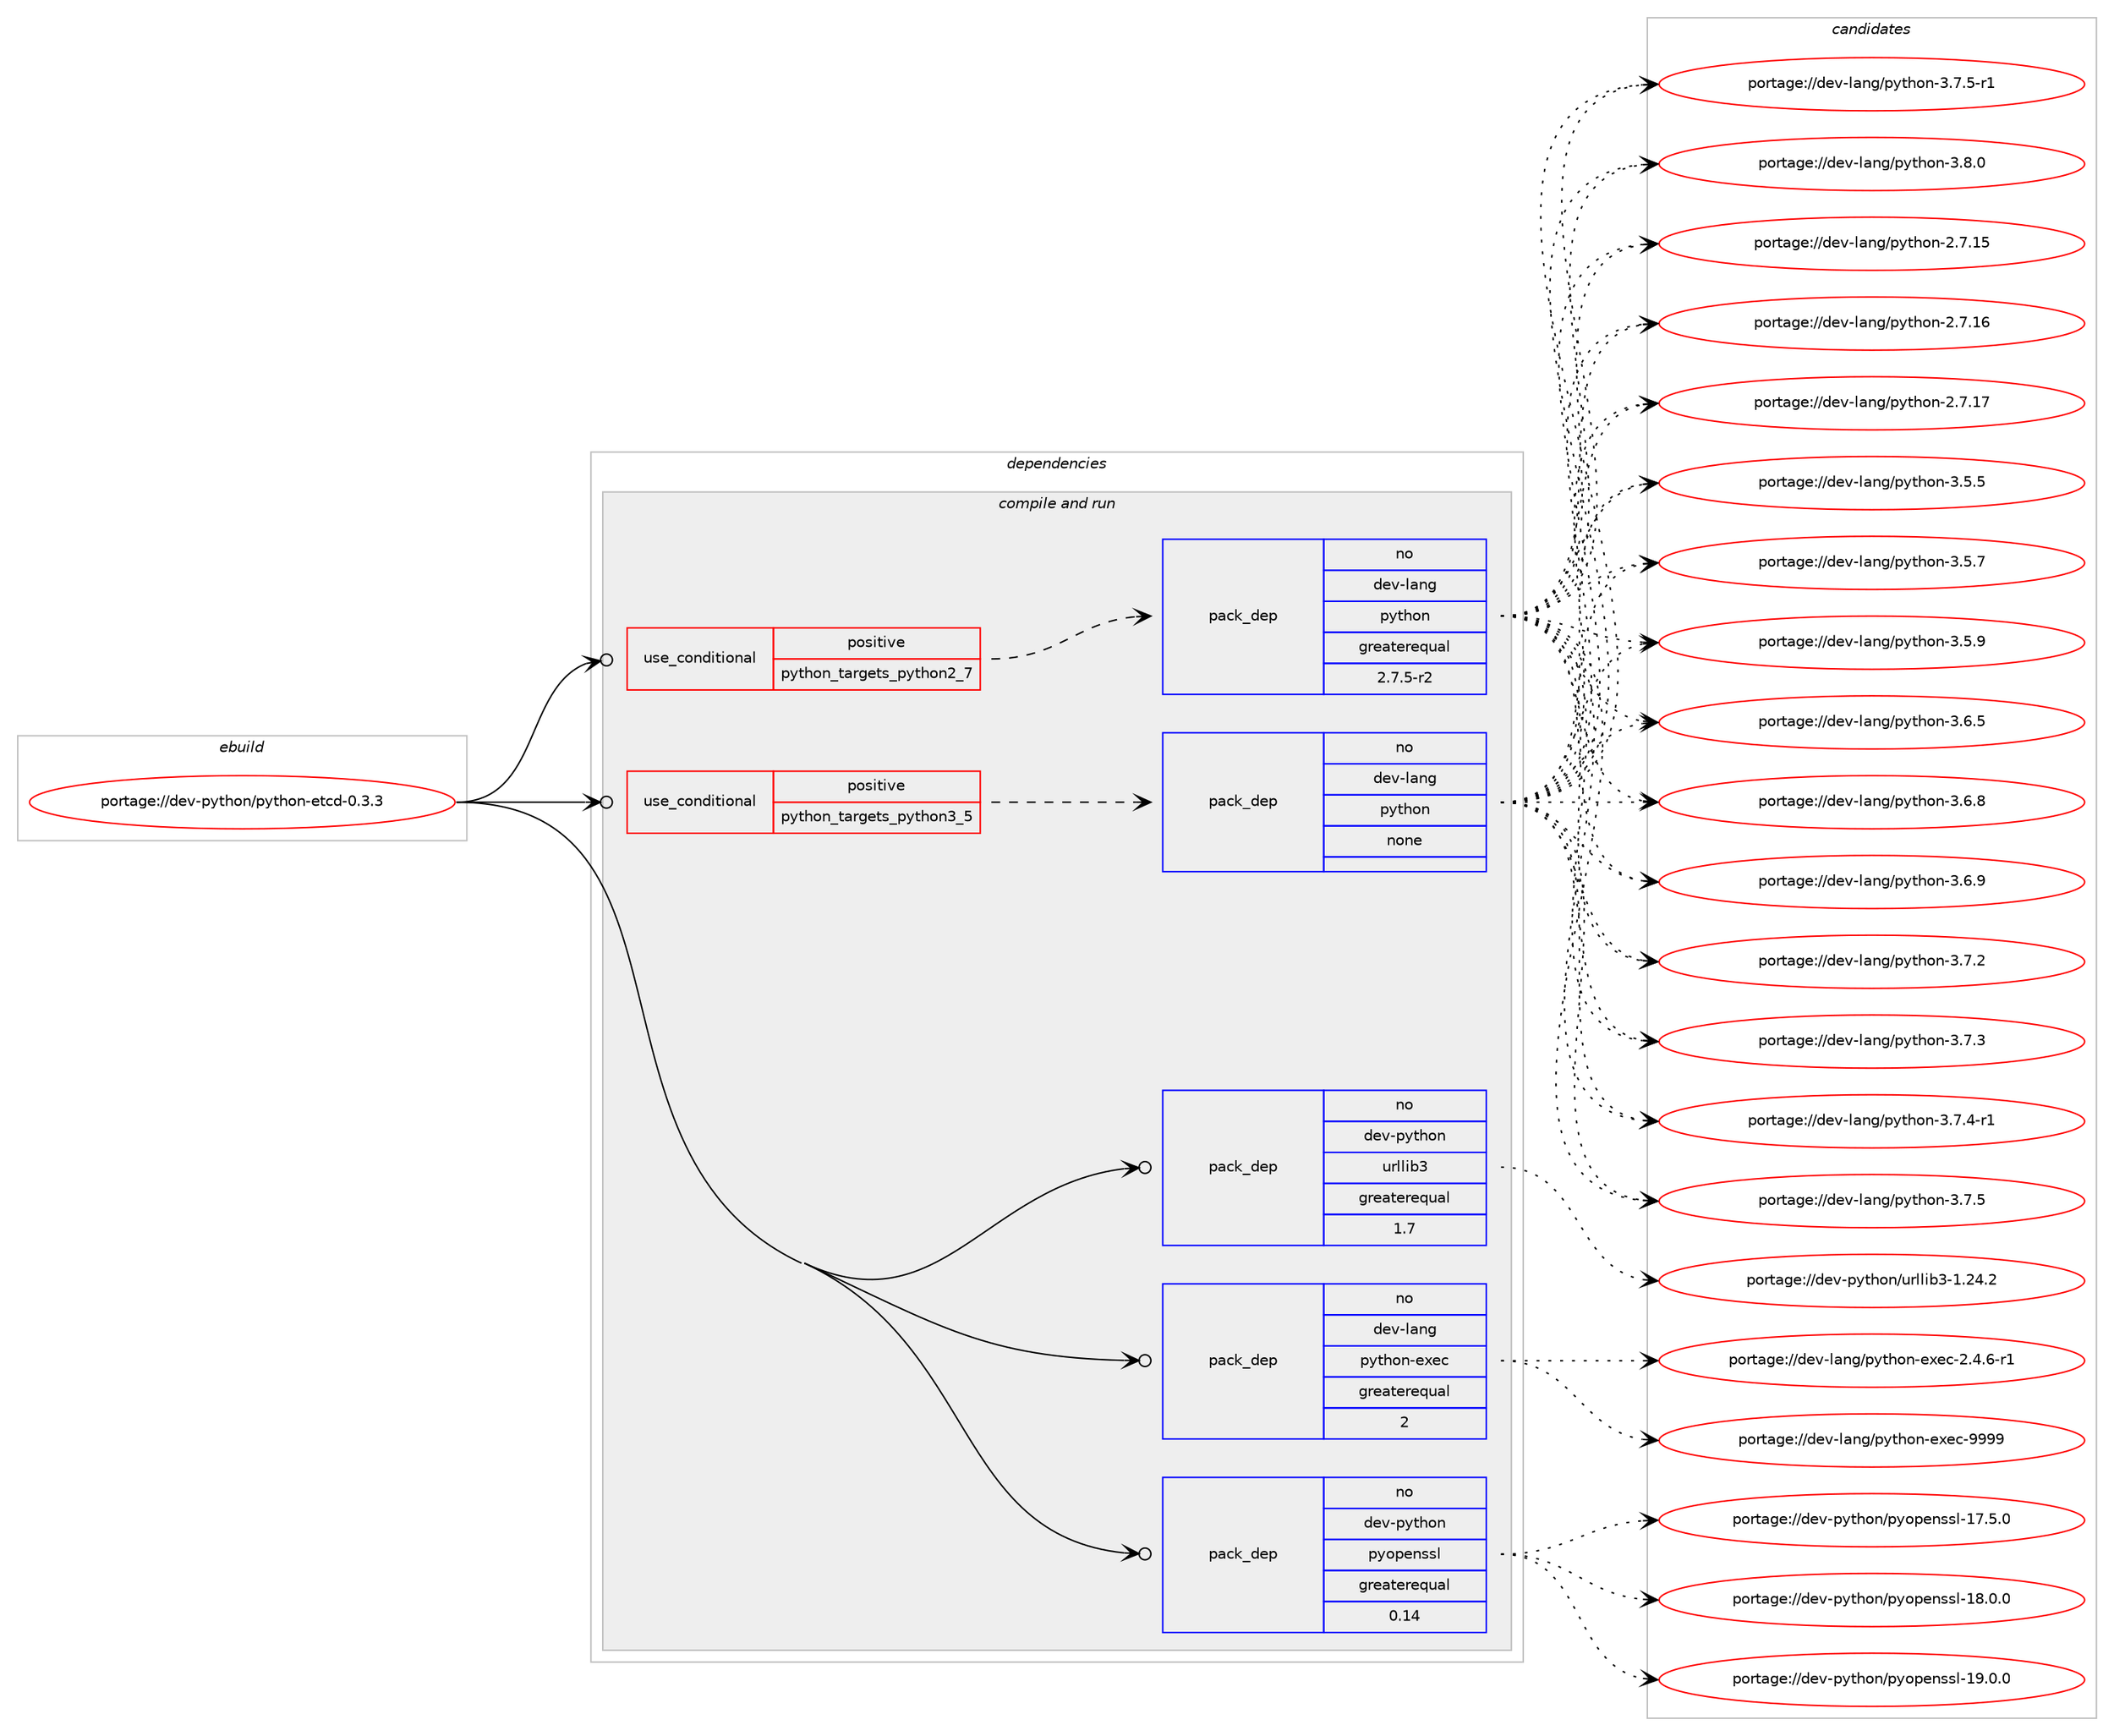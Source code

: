 digraph prolog {

# *************
# Graph options
# *************

newrank=true;
concentrate=true;
compound=true;
graph [rankdir=LR,fontname=Helvetica,fontsize=10,ranksep=1.5];#, ranksep=2.5, nodesep=0.2];
edge  [arrowhead=vee];
node  [fontname=Helvetica,fontsize=10];

# **********
# The ebuild
# **********

subgraph cluster_leftcol {
color=gray;
rank=same;
label=<<i>ebuild</i>>;
id [label="portage://dev-python/python-etcd-0.3.3", color=red, width=4, href="../dev-python/python-etcd-0.3.3.svg"];
}

# ****************
# The dependencies
# ****************

subgraph cluster_midcol {
color=gray;
label=<<i>dependencies</i>>;
subgraph cluster_compile {
fillcolor="#eeeeee";
style=filled;
label=<<i>compile</i>>;
}
subgraph cluster_compileandrun {
fillcolor="#eeeeee";
style=filled;
label=<<i>compile and run</i>>;
subgraph cond36812 {
dependency165951 [label=<<TABLE BORDER="0" CELLBORDER="1" CELLSPACING="0" CELLPADDING="4"><TR><TD ROWSPAN="3" CELLPADDING="10">use_conditional</TD></TR><TR><TD>positive</TD></TR><TR><TD>python_targets_python2_7</TD></TR></TABLE>>, shape=none, color=red];
subgraph pack125747 {
dependency165952 [label=<<TABLE BORDER="0" CELLBORDER="1" CELLSPACING="0" CELLPADDING="4" WIDTH="220"><TR><TD ROWSPAN="6" CELLPADDING="30">pack_dep</TD></TR><TR><TD WIDTH="110">no</TD></TR><TR><TD>dev-lang</TD></TR><TR><TD>python</TD></TR><TR><TD>greaterequal</TD></TR><TR><TD>2.7.5-r2</TD></TR></TABLE>>, shape=none, color=blue];
}
dependency165951:e -> dependency165952:w [weight=20,style="dashed",arrowhead="vee"];
}
id:e -> dependency165951:w [weight=20,style="solid",arrowhead="odotvee"];
subgraph cond36813 {
dependency165953 [label=<<TABLE BORDER="0" CELLBORDER="1" CELLSPACING="0" CELLPADDING="4"><TR><TD ROWSPAN="3" CELLPADDING="10">use_conditional</TD></TR><TR><TD>positive</TD></TR><TR><TD>python_targets_python3_5</TD></TR></TABLE>>, shape=none, color=red];
subgraph pack125748 {
dependency165954 [label=<<TABLE BORDER="0" CELLBORDER="1" CELLSPACING="0" CELLPADDING="4" WIDTH="220"><TR><TD ROWSPAN="6" CELLPADDING="30">pack_dep</TD></TR><TR><TD WIDTH="110">no</TD></TR><TR><TD>dev-lang</TD></TR><TR><TD>python</TD></TR><TR><TD>none</TD></TR><TR><TD></TD></TR></TABLE>>, shape=none, color=blue];
}
dependency165953:e -> dependency165954:w [weight=20,style="dashed",arrowhead="vee"];
}
id:e -> dependency165953:w [weight=20,style="solid",arrowhead="odotvee"];
subgraph pack125749 {
dependency165955 [label=<<TABLE BORDER="0" CELLBORDER="1" CELLSPACING="0" CELLPADDING="4" WIDTH="220"><TR><TD ROWSPAN="6" CELLPADDING="30">pack_dep</TD></TR><TR><TD WIDTH="110">no</TD></TR><TR><TD>dev-lang</TD></TR><TR><TD>python-exec</TD></TR><TR><TD>greaterequal</TD></TR><TR><TD>2</TD></TR></TABLE>>, shape=none, color=blue];
}
id:e -> dependency165955:w [weight=20,style="solid",arrowhead="odotvee"];
subgraph pack125750 {
dependency165956 [label=<<TABLE BORDER="0" CELLBORDER="1" CELLSPACING="0" CELLPADDING="4" WIDTH="220"><TR><TD ROWSPAN="6" CELLPADDING="30">pack_dep</TD></TR><TR><TD WIDTH="110">no</TD></TR><TR><TD>dev-python</TD></TR><TR><TD>pyopenssl</TD></TR><TR><TD>greaterequal</TD></TR><TR><TD>0.14</TD></TR></TABLE>>, shape=none, color=blue];
}
id:e -> dependency165956:w [weight=20,style="solid",arrowhead="odotvee"];
subgraph pack125751 {
dependency165957 [label=<<TABLE BORDER="0" CELLBORDER="1" CELLSPACING="0" CELLPADDING="4" WIDTH="220"><TR><TD ROWSPAN="6" CELLPADDING="30">pack_dep</TD></TR><TR><TD WIDTH="110">no</TD></TR><TR><TD>dev-python</TD></TR><TR><TD>urllib3</TD></TR><TR><TD>greaterequal</TD></TR><TR><TD>1.7</TD></TR></TABLE>>, shape=none, color=blue];
}
id:e -> dependency165957:w [weight=20,style="solid",arrowhead="odotvee"];
}
subgraph cluster_run {
fillcolor="#eeeeee";
style=filled;
label=<<i>run</i>>;
}
}

# **************
# The candidates
# **************

subgraph cluster_choices {
rank=same;
color=gray;
label=<<i>candidates</i>>;

subgraph choice125747 {
color=black;
nodesep=1;
choiceportage10010111845108971101034711212111610411111045504655464953 [label="portage://dev-lang/python-2.7.15", color=red, width=4,href="../dev-lang/python-2.7.15.svg"];
choiceportage10010111845108971101034711212111610411111045504655464954 [label="portage://dev-lang/python-2.7.16", color=red, width=4,href="../dev-lang/python-2.7.16.svg"];
choiceportage10010111845108971101034711212111610411111045504655464955 [label="portage://dev-lang/python-2.7.17", color=red, width=4,href="../dev-lang/python-2.7.17.svg"];
choiceportage100101118451089711010347112121116104111110455146534653 [label="portage://dev-lang/python-3.5.5", color=red, width=4,href="../dev-lang/python-3.5.5.svg"];
choiceportage100101118451089711010347112121116104111110455146534655 [label="portage://dev-lang/python-3.5.7", color=red, width=4,href="../dev-lang/python-3.5.7.svg"];
choiceportage100101118451089711010347112121116104111110455146534657 [label="portage://dev-lang/python-3.5.9", color=red, width=4,href="../dev-lang/python-3.5.9.svg"];
choiceportage100101118451089711010347112121116104111110455146544653 [label="portage://dev-lang/python-3.6.5", color=red, width=4,href="../dev-lang/python-3.6.5.svg"];
choiceportage100101118451089711010347112121116104111110455146544656 [label="portage://dev-lang/python-3.6.8", color=red, width=4,href="../dev-lang/python-3.6.8.svg"];
choiceportage100101118451089711010347112121116104111110455146544657 [label="portage://dev-lang/python-3.6.9", color=red, width=4,href="../dev-lang/python-3.6.9.svg"];
choiceportage100101118451089711010347112121116104111110455146554650 [label="portage://dev-lang/python-3.7.2", color=red, width=4,href="../dev-lang/python-3.7.2.svg"];
choiceportage100101118451089711010347112121116104111110455146554651 [label="portage://dev-lang/python-3.7.3", color=red, width=4,href="../dev-lang/python-3.7.3.svg"];
choiceportage1001011184510897110103471121211161041111104551465546524511449 [label="portage://dev-lang/python-3.7.4-r1", color=red, width=4,href="../dev-lang/python-3.7.4-r1.svg"];
choiceportage100101118451089711010347112121116104111110455146554653 [label="portage://dev-lang/python-3.7.5", color=red, width=4,href="../dev-lang/python-3.7.5.svg"];
choiceportage1001011184510897110103471121211161041111104551465546534511449 [label="portage://dev-lang/python-3.7.5-r1", color=red, width=4,href="../dev-lang/python-3.7.5-r1.svg"];
choiceportage100101118451089711010347112121116104111110455146564648 [label="portage://dev-lang/python-3.8.0", color=red, width=4,href="../dev-lang/python-3.8.0.svg"];
dependency165952:e -> choiceportage10010111845108971101034711212111610411111045504655464953:w [style=dotted,weight="100"];
dependency165952:e -> choiceportage10010111845108971101034711212111610411111045504655464954:w [style=dotted,weight="100"];
dependency165952:e -> choiceportage10010111845108971101034711212111610411111045504655464955:w [style=dotted,weight="100"];
dependency165952:e -> choiceportage100101118451089711010347112121116104111110455146534653:w [style=dotted,weight="100"];
dependency165952:e -> choiceportage100101118451089711010347112121116104111110455146534655:w [style=dotted,weight="100"];
dependency165952:e -> choiceportage100101118451089711010347112121116104111110455146534657:w [style=dotted,weight="100"];
dependency165952:e -> choiceportage100101118451089711010347112121116104111110455146544653:w [style=dotted,weight="100"];
dependency165952:e -> choiceportage100101118451089711010347112121116104111110455146544656:w [style=dotted,weight="100"];
dependency165952:e -> choiceportage100101118451089711010347112121116104111110455146544657:w [style=dotted,weight="100"];
dependency165952:e -> choiceportage100101118451089711010347112121116104111110455146554650:w [style=dotted,weight="100"];
dependency165952:e -> choiceportage100101118451089711010347112121116104111110455146554651:w [style=dotted,weight="100"];
dependency165952:e -> choiceportage1001011184510897110103471121211161041111104551465546524511449:w [style=dotted,weight="100"];
dependency165952:e -> choiceportage100101118451089711010347112121116104111110455146554653:w [style=dotted,weight="100"];
dependency165952:e -> choiceportage1001011184510897110103471121211161041111104551465546534511449:w [style=dotted,weight="100"];
dependency165952:e -> choiceportage100101118451089711010347112121116104111110455146564648:w [style=dotted,weight="100"];
}
subgraph choice125748 {
color=black;
nodesep=1;
choiceportage10010111845108971101034711212111610411111045504655464953 [label="portage://dev-lang/python-2.7.15", color=red, width=4,href="../dev-lang/python-2.7.15.svg"];
choiceportage10010111845108971101034711212111610411111045504655464954 [label="portage://dev-lang/python-2.7.16", color=red, width=4,href="../dev-lang/python-2.7.16.svg"];
choiceportage10010111845108971101034711212111610411111045504655464955 [label="portage://dev-lang/python-2.7.17", color=red, width=4,href="../dev-lang/python-2.7.17.svg"];
choiceportage100101118451089711010347112121116104111110455146534653 [label="portage://dev-lang/python-3.5.5", color=red, width=4,href="../dev-lang/python-3.5.5.svg"];
choiceportage100101118451089711010347112121116104111110455146534655 [label="portage://dev-lang/python-3.5.7", color=red, width=4,href="../dev-lang/python-3.5.7.svg"];
choiceportage100101118451089711010347112121116104111110455146534657 [label="portage://dev-lang/python-3.5.9", color=red, width=4,href="../dev-lang/python-3.5.9.svg"];
choiceportage100101118451089711010347112121116104111110455146544653 [label="portage://dev-lang/python-3.6.5", color=red, width=4,href="../dev-lang/python-3.6.5.svg"];
choiceportage100101118451089711010347112121116104111110455146544656 [label="portage://dev-lang/python-3.6.8", color=red, width=4,href="../dev-lang/python-3.6.8.svg"];
choiceportage100101118451089711010347112121116104111110455146544657 [label="portage://dev-lang/python-3.6.9", color=red, width=4,href="../dev-lang/python-3.6.9.svg"];
choiceportage100101118451089711010347112121116104111110455146554650 [label="portage://dev-lang/python-3.7.2", color=red, width=4,href="../dev-lang/python-3.7.2.svg"];
choiceportage100101118451089711010347112121116104111110455146554651 [label="portage://dev-lang/python-3.7.3", color=red, width=4,href="../dev-lang/python-3.7.3.svg"];
choiceportage1001011184510897110103471121211161041111104551465546524511449 [label="portage://dev-lang/python-3.7.4-r1", color=red, width=4,href="../dev-lang/python-3.7.4-r1.svg"];
choiceportage100101118451089711010347112121116104111110455146554653 [label="portage://dev-lang/python-3.7.5", color=red, width=4,href="../dev-lang/python-3.7.5.svg"];
choiceportage1001011184510897110103471121211161041111104551465546534511449 [label="portage://dev-lang/python-3.7.5-r1", color=red, width=4,href="../dev-lang/python-3.7.5-r1.svg"];
choiceportage100101118451089711010347112121116104111110455146564648 [label="portage://dev-lang/python-3.8.0", color=red, width=4,href="../dev-lang/python-3.8.0.svg"];
dependency165954:e -> choiceportage10010111845108971101034711212111610411111045504655464953:w [style=dotted,weight="100"];
dependency165954:e -> choiceportage10010111845108971101034711212111610411111045504655464954:w [style=dotted,weight="100"];
dependency165954:e -> choiceportage10010111845108971101034711212111610411111045504655464955:w [style=dotted,weight="100"];
dependency165954:e -> choiceportage100101118451089711010347112121116104111110455146534653:w [style=dotted,weight="100"];
dependency165954:e -> choiceportage100101118451089711010347112121116104111110455146534655:w [style=dotted,weight="100"];
dependency165954:e -> choiceportage100101118451089711010347112121116104111110455146534657:w [style=dotted,weight="100"];
dependency165954:e -> choiceportage100101118451089711010347112121116104111110455146544653:w [style=dotted,weight="100"];
dependency165954:e -> choiceportage100101118451089711010347112121116104111110455146544656:w [style=dotted,weight="100"];
dependency165954:e -> choiceportage100101118451089711010347112121116104111110455146544657:w [style=dotted,weight="100"];
dependency165954:e -> choiceportage100101118451089711010347112121116104111110455146554650:w [style=dotted,weight="100"];
dependency165954:e -> choiceportage100101118451089711010347112121116104111110455146554651:w [style=dotted,weight="100"];
dependency165954:e -> choiceportage1001011184510897110103471121211161041111104551465546524511449:w [style=dotted,weight="100"];
dependency165954:e -> choiceportage100101118451089711010347112121116104111110455146554653:w [style=dotted,weight="100"];
dependency165954:e -> choiceportage1001011184510897110103471121211161041111104551465546534511449:w [style=dotted,weight="100"];
dependency165954:e -> choiceportage100101118451089711010347112121116104111110455146564648:w [style=dotted,weight="100"];
}
subgraph choice125749 {
color=black;
nodesep=1;
choiceportage10010111845108971101034711212111610411111045101120101994550465246544511449 [label="portage://dev-lang/python-exec-2.4.6-r1", color=red, width=4,href="../dev-lang/python-exec-2.4.6-r1.svg"];
choiceportage10010111845108971101034711212111610411111045101120101994557575757 [label="portage://dev-lang/python-exec-9999", color=red, width=4,href="../dev-lang/python-exec-9999.svg"];
dependency165955:e -> choiceportage10010111845108971101034711212111610411111045101120101994550465246544511449:w [style=dotted,weight="100"];
dependency165955:e -> choiceportage10010111845108971101034711212111610411111045101120101994557575757:w [style=dotted,weight="100"];
}
subgraph choice125750 {
color=black;
nodesep=1;
choiceportage100101118451121211161041111104711212111111210111011511510845495546534648 [label="portage://dev-python/pyopenssl-17.5.0", color=red, width=4,href="../dev-python/pyopenssl-17.5.0.svg"];
choiceportage100101118451121211161041111104711212111111210111011511510845495646484648 [label="portage://dev-python/pyopenssl-18.0.0", color=red, width=4,href="../dev-python/pyopenssl-18.0.0.svg"];
choiceportage100101118451121211161041111104711212111111210111011511510845495746484648 [label="portage://dev-python/pyopenssl-19.0.0", color=red, width=4,href="../dev-python/pyopenssl-19.0.0.svg"];
dependency165956:e -> choiceportage100101118451121211161041111104711212111111210111011511510845495546534648:w [style=dotted,weight="100"];
dependency165956:e -> choiceportage100101118451121211161041111104711212111111210111011511510845495646484648:w [style=dotted,weight="100"];
dependency165956:e -> choiceportage100101118451121211161041111104711212111111210111011511510845495746484648:w [style=dotted,weight="100"];
}
subgraph choice125751 {
color=black;
nodesep=1;
choiceportage1001011184511212111610411111047117114108108105985145494650524650 [label="portage://dev-python/urllib3-1.24.2", color=red, width=4,href="../dev-python/urllib3-1.24.2.svg"];
dependency165957:e -> choiceportage1001011184511212111610411111047117114108108105985145494650524650:w [style=dotted,weight="100"];
}
}

}
